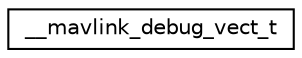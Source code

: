 digraph "Graphical Class Hierarchy"
{
 // INTERACTIVE_SVG=YES
  edge [fontname="Helvetica",fontsize="10",labelfontname="Helvetica",labelfontsize="10"];
  node [fontname="Helvetica",fontsize="10",shape=record];
  rankdir="LR";
  Node1 [label="__mavlink_debug_vect_t",height=0.2,width=0.4,color="black", fillcolor="white", style="filled",URL="$struct____mavlink__debug__vect__t.html"];
}
